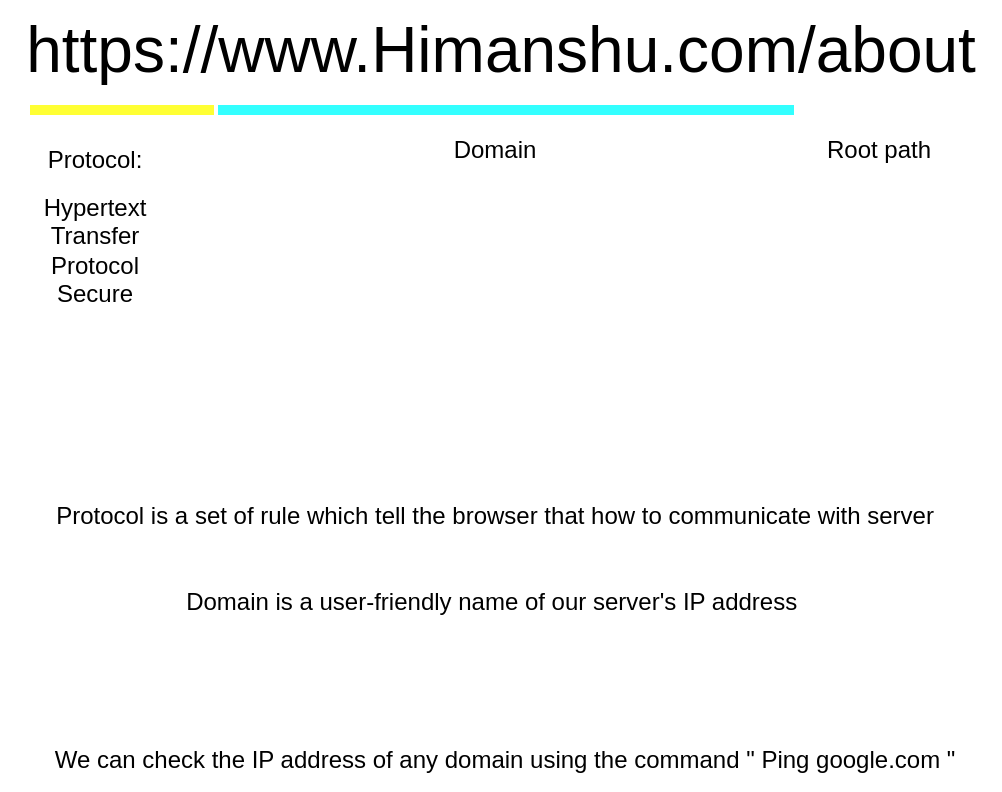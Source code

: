 <mxfile>
    <diagram id="XmTpAPGu6VMWocZFwOGM" name="Page-1">
        <mxGraphModel dx="515" dy="588" grid="1" gridSize="10" guides="1" tooltips="1" connect="1" arrows="1" fold="1" page="1" pageScale="1" pageWidth="850" pageHeight="1100" math="0" shadow="0">
            <root>
                <mxCell id="0"/>
                <mxCell id="1" parent="0"/>
                <mxCell id="2" value="https://www.Himanshu.com/about" style="text;html=1;align=center;verticalAlign=middle;resizable=0;points=[];autosize=1;strokeColor=none;fillColor=none;strokeWidth=100;fontSize=32;" vertex="1" parent="1">
                    <mxGeometry x="113" y="130" width="500" height="50" as="geometry"/>
                </mxCell>
                <mxCell id="3" value="" style="line;strokeWidth=5;html=1;strokeColor=#FFFF33;" vertex="1" parent="1">
                    <mxGeometry x="128" y="180" width="92" height="10" as="geometry"/>
                </mxCell>
                <mxCell id="4" value="Protocol:" style="text;html=1;align=center;verticalAlign=middle;resizable=0;points=[];autosize=1;strokeColor=none;fillColor=none;fontSize=12;" vertex="1" parent="1">
                    <mxGeometry x="125" y="195" width="70" height="30" as="geometry"/>
                </mxCell>
                <mxCell id="5" value="Hypertext&lt;br&gt;Transfer&lt;br&gt;Protocol&lt;br&gt;Secure&lt;br&gt;" style="text;html=1;align=center;verticalAlign=middle;resizable=0;points=[];autosize=1;strokeColor=none;fillColor=none;fontSize=12;" vertex="1" parent="1">
                    <mxGeometry x="125" y="220" width="70" height="70" as="geometry"/>
                </mxCell>
                <mxCell id="6" value="Protocol is a set of rule which tell the browser that how to communicate with server" style="text;html=1;align=center;verticalAlign=middle;resizable=0;points=[];autosize=1;strokeColor=none;fillColor=none;fontSize=12;" vertex="1" parent="1">
                    <mxGeometry x="130" y="373" width="460" height="30" as="geometry"/>
                </mxCell>
                <mxCell id="7" value="" style="line;strokeWidth=5;html=1;strokeColor=#33FFFF;" vertex="1" parent="1">
                    <mxGeometry x="222" y="180" width="288" height="10" as="geometry"/>
                </mxCell>
                <mxCell id="8" value="Domain" style="text;html=1;align=center;verticalAlign=middle;resizable=0;points=[];autosize=1;strokeColor=none;fillColor=none;fontSize=12;fontFamily=Helvetica;fontColor=default;" vertex="1" parent="1">
                    <mxGeometry x="330" y="190" width="60" height="30" as="geometry"/>
                </mxCell>
                <mxCell id="9" value="Domain is a user-friendly name of our server's IP address&amp;nbsp;" style="text;html=1;align=center;verticalAlign=middle;resizable=0;points=[];autosize=1;strokeColor=none;fillColor=none;fontSize=12;" vertex="1" parent="1">
                    <mxGeometry x="195" y="416" width="330" height="30" as="geometry"/>
                </mxCell>
                <mxCell id="10" value="We can check the IP address of any domain using the command &quot; Ping google.com &quot;" style="text;html=1;align=center;verticalAlign=middle;resizable=0;points=[];autosize=1;strokeColor=none;fillColor=none;fontSize=12;fontFamily=Helvetica;fontColor=default;" vertex="1" parent="1">
                    <mxGeometry x="130" y="495" width="470" height="30" as="geometry"/>
                </mxCell>
                <mxCell id="11" value="" style="line;strokeWidth=5;html=1;strokeColor=#FFFFFF;" vertex="1" parent="1">
                    <mxGeometry x="512" y="180" width="88" height="10" as="geometry"/>
                </mxCell>
                <mxCell id="12" value="Root path" style="text;html=1;align=center;verticalAlign=middle;resizable=0;points=[];autosize=1;strokeColor=none;fillColor=none;fontSize=12;fontFamily=Helvetica;fontColor=default;" vertex="1" parent="1">
                    <mxGeometry x="512" y="190" width="80" height="30" as="geometry"/>
                </mxCell>
            </root>
        </mxGraphModel>
    </diagram>
</mxfile>